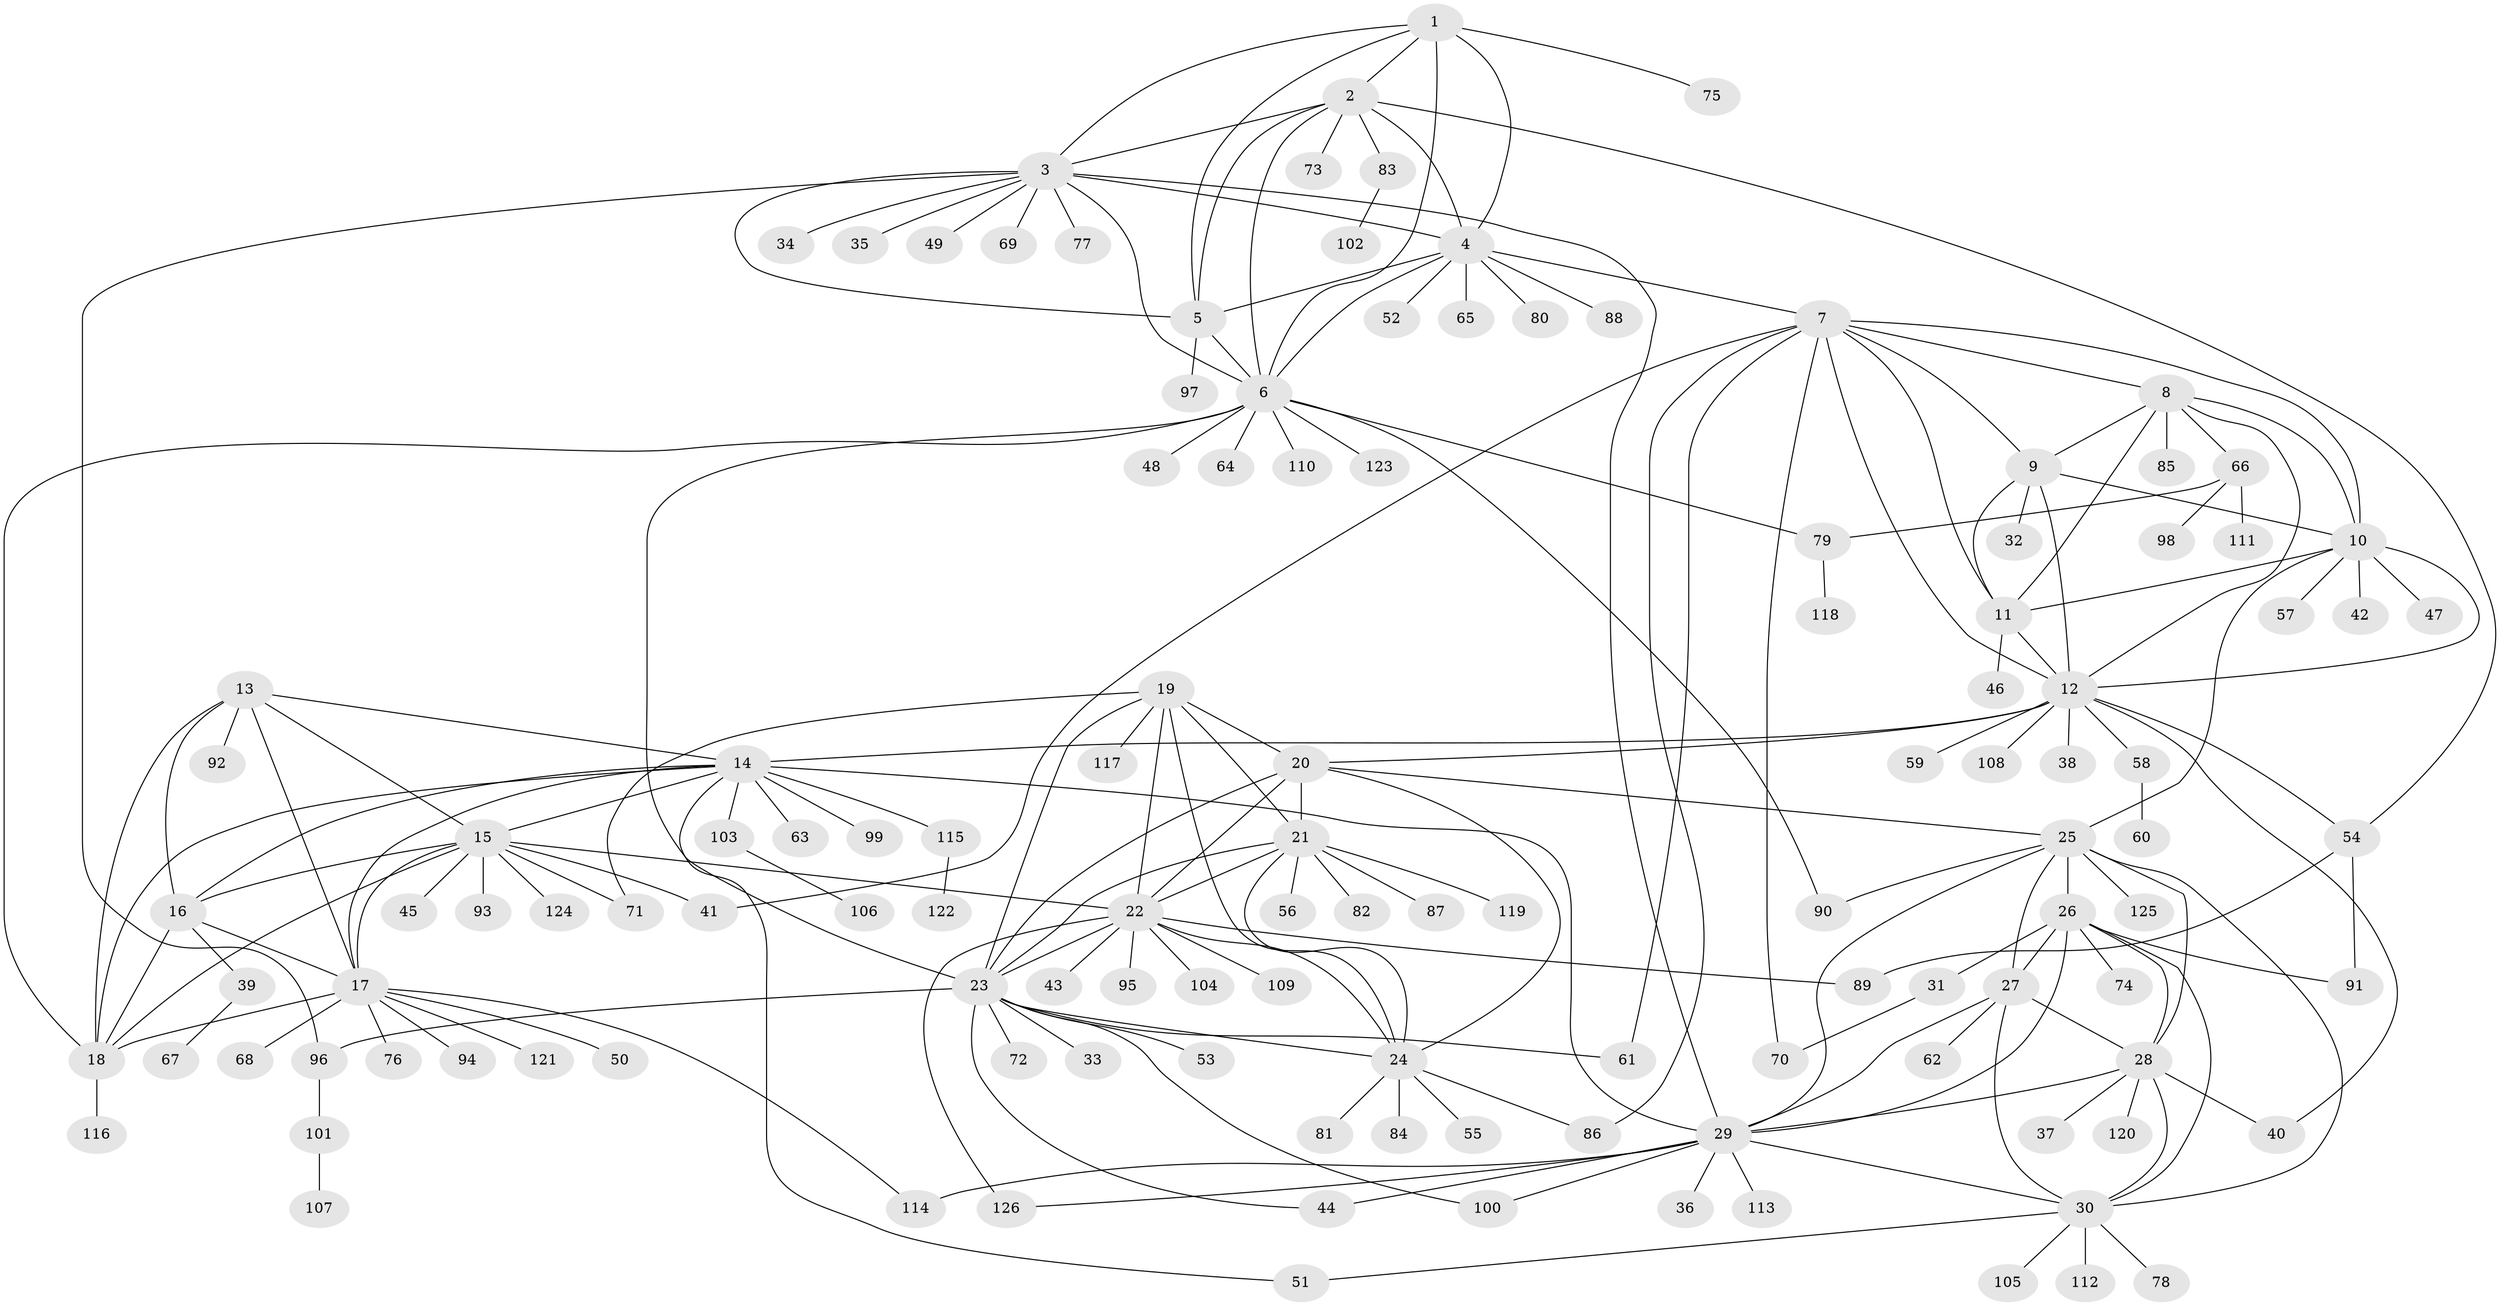// Generated by graph-tools (version 1.1) at 2025/50/03/09/25 03:50:33]
// undirected, 126 vertices, 198 edges
graph export_dot {
graph [start="1"]
  node [color=gray90,style=filled];
  1;
  2;
  3;
  4;
  5;
  6;
  7;
  8;
  9;
  10;
  11;
  12;
  13;
  14;
  15;
  16;
  17;
  18;
  19;
  20;
  21;
  22;
  23;
  24;
  25;
  26;
  27;
  28;
  29;
  30;
  31;
  32;
  33;
  34;
  35;
  36;
  37;
  38;
  39;
  40;
  41;
  42;
  43;
  44;
  45;
  46;
  47;
  48;
  49;
  50;
  51;
  52;
  53;
  54;
  55;
  56;
  57;
  58;
  59;
  60;
  61;
  62;
  63;
  64;
  65;
  66;
  67;
  68;
  69;
  70;
  71;
  72;
  73;
  74;
  75;
  76;
  77;
  78;
  79;
  80;
  81;
  82;
  83;
  84;
  85;
  86;
  87;
  88;
  89;
  90;
  91;
  92;
  93;
  94;
  95;
  96;
  97;
  98;
  99;
  100;
  101;
  102;
  103;
  104;
  105;
  106;
  107;
  108;
  109;
  110;
  111;
  112;
  113;
  114;
  115;
  116;
  117;
  118;
  119;
  120;
  121;
  122;
  123;
  124;
  125;
  126;
  1 -- 2;
  1 -- 3;
  1 -- 4;
  1 -- 5;
  1 -- 6;
  1 -- 75;
  2 -- 3;
  2 -- 4;
  2 -- 5;
  2 -- 6;
  2 -- 54;
  2 -- 73;
  2 -- 83;
  3 -- 4;
  3 -- 5;
  3 -- 6;
  3 -- 29;
  3 -- 34;
  3 -- 35;
  3 -- 49;
  3 -- 69;
  3 -- 77;
  3 -- 96;
  4 -- 5;
  4 -- 6;
  4 -- 7;
  4 -- 52;
  4 -- 65;
  4 -- 80;
  4 -- 88;
  5 -- 6;
  5 -- 97;
  6 -- 18;
  6 -- 23;
  6 -- 48;
  6 -- 64;
  6 -- 79;
  6 -- 90;
  6 -- 110;
  6 -- 123;
  7 -- 8;
  7 -- 9;
  7 -- 10;
  7 -- 11;
  7 -- 12;
  7 -- 41;
  7 -- 61;
  7 -- 70;
  7 -- 86;
  8 -- 9;
  8 -- 10;
  8 -- 11;
  8 -- 12;
  8 -- 66;
  8 -- 85;
  9 -- 10;
  9 -- 11;
  9 -- 12;
  9 -- 32;
  10 -- 11;
  10 -- 12;
  10 -- 25;
  10 -- 42;
  10 -- 47;
  10 -- 57;
  11 -- 12;
  11 -- 46;
  12 -- 14;
  12 -- 20;
  12 -- 38;
  12 -- 40;
  12 -- 54;
  12 -- 58;
  12 -- 59;
  12 -- 108;
  13 -- 14;
  13 -- 15;
  13 -- 16;
  13 -- 17;
  13 -- 18;
  13 -- 92;
  14 -- 15;
  14 -- 16;
  14 -- 17;
  14 -- 18;
  14 -- 29;
  14 -- 51;
  14 -- 63;
  14 -- 99;
  14 -- 103;
  14 -- 115;
  15 -- 16;
  15 -- 17;
  15 -- 18;
  15 -- 22;
  15 -- 41;
  15 -- 45;
  15 -- 71;
  15 -- 93;
  15 -- 124;
  16 -- 17;
  16 -- 18;
  16 -- 39;
  17 -- 18;
  17 -- 50;
  17 -- 68;
  17 -- 76;
  17 -- 94;
  17 -- 114;
  17 -- 121;
  18 -- 116;
  19 -- 20;
  19 -- 21;
  19 -- 22;
  19 -- 23;
  19 -- 24;
  19 -- 71;
  19 -- 117;
  20 -- 21;
  20 -- 22;
  20 -- 23;
  20 -- 24;
  20 -- 25;
  21 -- 22;
  21 -- 23;
  21 -- 24;
  21 -- 56;
  21 -- 82;
  21 -- 87;
  21 -- 119;
  22 -- 23;
  22 -- 24;
  22 -- 43;
  22 -- 89;
  22 -- 95;
  22 -- 104;
  22 -- 109;
  22 -- 126;
  23 -- 24;
  23 -- 33;
  23 -- 44;
  23 -- 53;
  23 -- 61;
  23 -- 72;
  23 -- 96;
  23 -- 100;
  24 -- 55;
  24 -- 81;
  24 -- 84;
  24 -- 86;
  25 -- 26;
  25 -- 27;
  25 -- 28;
  25 -- 29;
  25 -- 30;
  25 -- 90;
  25 -- 125;
  26 -- 27;
  26 -- 28;
  26 -- 29;
  26 -- 30;
  26 -- 31;
  26 -- 74;
  26 -- 91;
  27 -- 28;
  27 -- 29;
  27 -- 30;
  27 -- 62;
  28 -- 29;
  28 -- 30;
  28 -- 37;
  28 -- 40;
  28 -- 120;
  29 -- 30;
  29 -- 36;
  29 -- 44;
  29 -- 100;
  29 -- 113;
  29 -- 114;
  29 -- 126;
  30 -- 51;
  30 -- 78;
  30 -- 105;
  30 -- 112;
  31 -- 70;
  39 -- 67;
  54 -- 89;
  54 -- 91;
  58 -- 60;
  66 -- 79;
  66 -- 98;
  66 -- 111;
  79 -- 118;
  83 -- 102;
  96 -- 101;
  101 -- 107;
  103 -- 106;
  115 -- 122;
}
